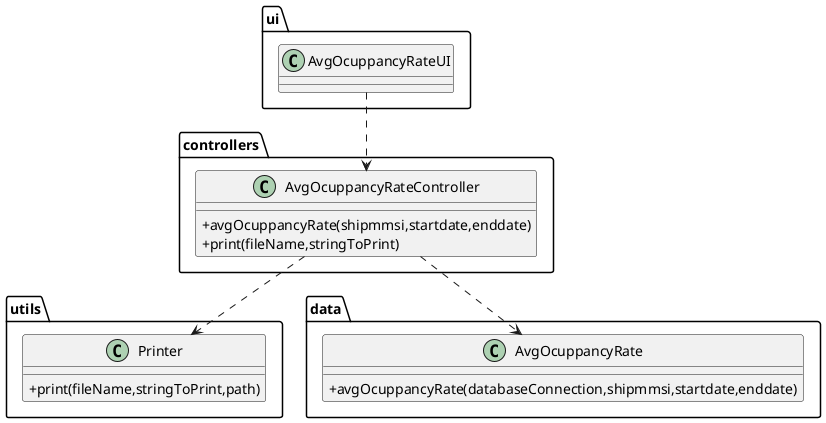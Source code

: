 @startuml
'https://plantuml.com/class-diagram

skinparam classAttributeIconSize 0

package "ui" {
class AvgOcuppancyRateUI{
}
}

package "controllers" {
class AvgOcuppancyRateController{
+avgOcuppancyRate(shipmmsi,startdate,enddate)
+print(fileName,stringToPrint)
}
}
package utils{
class Printer{
+print(fileName,stringToPrint,path)
}
}

package data{
class AvgOcuppancyRate{
+avgOcuppancyRate(databaseConnection,shipmmsi,startdate,enddate)
}
}



AvgOcuppancyRateUI ..> AvgOcuppancyRateController
AvgOcuppancyRateController ..> Printer
AvgOcuppancyRateController ..> AvgOcuppancyRate
@enduml